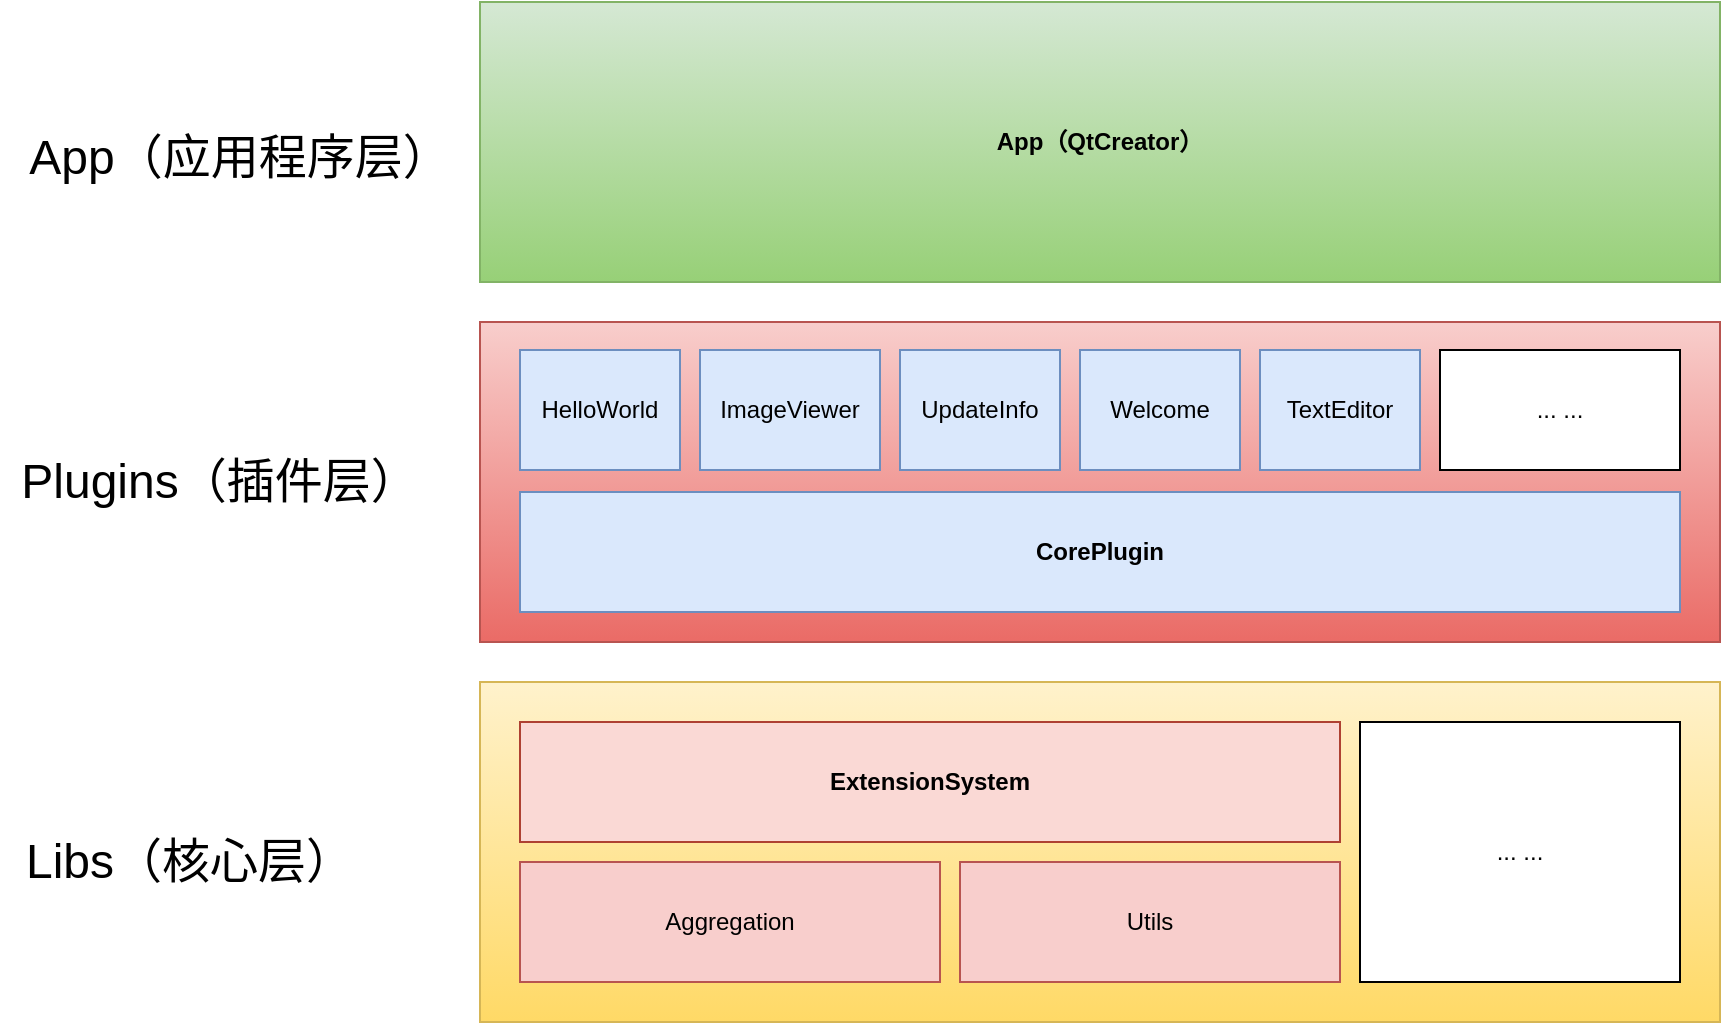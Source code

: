 <mxfile version="13.0.3" type="device" pages="2"><diagram id="DhCAvqDgZBbo-2aRNQwT" name="QtCreator插件框架概览图"><mxGraphModel dx="3376" dy="599" grid="1" gridSize="10" guides="1" tooltips="1" connect="1" arrows="1" fold="1" page="1" pageScale="1" pageWidth="2339" pageHeight="3300" math="0" shadow="0"><root><mxCell id="0"/><mxCell id="1" parent="0"/><mxCell id="v4AmDhJPBcJx7UNLTdjU-6" value="" style="rounded=0;whiteSpace=wrap;html=1;fillColor=#f8cecc;strokeColor=#b85450;gradientColor=#ea6b66;" parent="1" vertex="1"><mxGeometry x="-1490" y="430" width="620" height="160" as="geometry"/></mxCell><mxCell id="v4AmDhJPBcJx7UNLTdjU-9" value="&lt;b&gt;App（QtCreator）&lt;/b&gt;" style="rounded=0;whiteSpace=wrap;html=1;fillColor=#d5e8d4;strokeColor=#82b366;gradientColor=#97d077;" parent="1" vertex="1"><mxGeometry x="-1490" y="270" width="620" height="140" as="geometry"/></mxCell><mxCell id="v4AmDhJPBcJx7UNLTdjU-10" value="" style="rounded=0;whiteSpace=wrap;html=1;fillColor=#fff2cc;strokeColor=#d6b656;gradientColor=#ffd966;" parent="1" vertex="1"><mxGeometry x="-1490" y="610" width="620" height="170" as="geometry"/></mxCell><mxCell id="v4AmDhJPBcJx7UNLTdjU-12" value="&lt;span&gt;Aggregation&lt;/span&gt;" style="rounded=0;whiteSpace=wrap;html=1;fillColor=#f8cecc;strokeColor=#b85450;fontStyle=0" parent="1" vertex="1"><mxGeometry x="-1470" y="700" width="210" height="60" as="geometry"/></mxCell><mxCell id="v4AmDhJPBcJx7UNLTdjU-13" value="Utils" style="rounded=0;whiteSpace=wrap;html=1;fillColor=#f8cecc;strokeColor=#b85450;" parent="1" vertex="1"><mxGeometry x="-1250" y="700" width="190" height="60" as="geometry"/></mxCell><mxCell id="v4AmDhJPBcJx7UNLTdjU-14" value="&lt;span style=&quot;white-space: pre&quot;&gt;&lt;b&gt;ExtensionSystem&lt;/b&gt;&lt;/span&gt;" style="rounded=0;whiteSpace=wrap;html=1;fillColor=#fad9d5;strokeColor=#ae4132;" parent="1" vertex="1"><mxGeometry x="-1470" y="630" width="410" height="60" as="geometry"/></mxCell><mxCell id="v4AmDhJPBcJx7UNLTdjU-15" value="&lt;b&gt;CorePlugin&lt;/b&gt;" style="rounded=0;whiteSpace=wrap;html=1;fillColor=#dae8fc;strokeColor=#6c8ebf;" parent="1" vertex="1"><mxGeometry x="-1470" y="515" width="580" height="60" as="geometry"/></mxCell><mxCell id="v4AmDhJPBcJx7UNLTdjU-16" value="HelloWorld" style="rounded=0;whiteSpace=wrap;html=1;fillColor=#dae8fc;strokeColor=#6c8ebf;" parent="1" vertex="1"><mxGeometry x="-1470" y="444" width="80" height="60" as="geometry"/></mxCell><mxCell id="v4AmDhJPBcJx7UNLTdjU-17" value="ImageViewer" style="rounded=0;whiteSpace=wrap;html=1;fillColor=#dae8fc;strokeColor=#6c8ebf;" parent="1" vertex="1"><mxGeometry x="-1380" y="444" width="90" height="60" as="geometry"/></mxCell><mxCell id="v4AmDhJPBcJx7UNLTdjU-18" value="... ..." style="rounded=0;whiteSpace=wrap;html=1;" parent="1" vertex="1"><mxGeometry x="-1010" y="444" width="120" height="60" as="geometry"/></mxCell><mxCell id="v4AmDhJPBcJx7UNLTdjU-19" value="Libs（核心层）" style="text;html=1;strokeColor=none;fillColor=none;align=center;verticalAlign=middle;whiteSpace=wrap;rounded=0;fontSize=24;" parent="1" vertex="1"><mxGeometry x="-1720" y="682.5" width="170" height="35" as="geometry"/></mxCell><mxCell id="v4AmDhJPBcJx7UNLTdjU-20" value="Plugins（插件层）" style="text;html=1;strokeColor=none;fillColor=none;align=center;verticalAlign=middle;whiteSpace=wrap;rounded=0;fontSize=24;" parent="1" vertex="1"><mxGeometry x="-1730" y="492.5" width="220" height="35" as="geometry"/></mxCell><mxCell id="v4AmDhJPBcJx7UNLTdjU-21" value="App（应用程序层）" style="text;html=1;strokeColor=none;fillColor=none;align=center;verticalAlign=middle;whiteSpace=wrap;rounded=0;fontSize=24;" parent="1" vertex="1"><mxGeometry x="-1720" y="330" width="220" height="35" as="geometry"/></mxCell><mxCell id="v4AmDhJPBcJx7UNLTdjU-24" value="... ..." style="rounded=0;whiteSpace=wrap;html=1;fontSize=12;" parent="1" vertex="1"><mxGeometry x="-1050" y="630" width="160" height="130" as="geometry"/></mxCell><mxCell id="v4AmDhJPBcJx7UNLTdjU-25" value="UpdateInfo" style="rounded=0;whiteSpace=wrap;html=1;fillColor=#dae8fc;strokeColor=#6c8ebf;" parent="1" vertex="1"><mxGeometry x="-1280" y="444" width="80" height="60" as="geometry"/></mxCell><mxCell id="v4AmDhJPBcJx7UNLTdjU-26" value="Welcome" style="rounded=0;whiteSpace=wrap;html=1;fillColor=#dae8fc;strokeColor=#6c8ebf;" parent="1" vertex="1"><mxGeometry x="-1190" y="444" width="80" height="60" as="geometry"/></mxCell><mxCell id="v4AmDhJPBcJx7UNLTdjU-29" value="TextEditor" style="rounded=0;whiteSpace=wrap;html=1;fillColor=#dae8fc;strokeColor=#6c8ebf;" parent="1" vertex="1"><mxGeometry x="-1100" y="444" width="80" height="60" as="geometry"/></mxCell></root></mxGraphModel></diagram><diagram id="86yI1CHk3PKWhBan9ZUy" name="IPlugin"><mxGraphModel dx="1339" dy="856" grid="1" gridSize="10" guides="1" tooltips="1" connect="1" arrows="1" fold="1" page="1" pageScale="1" pageWidth="3300" pageHeight="4681" math="0" shadow="0"><root><mxCell id="OFC2VUGOO1ZE_wLaY9EO-0"/><mxCell id="OFC2VUGOO1ZE_wLaY9EO-1" parent="OFC2VUGOO1ZE_wLaY9EO-0"/><mxCell id="OFC2VUGOO1ZE_wLaY9EO-2" value="&lt;b&gt;IPlugin&lt;/b&gt;" style="rounded=0;whiteSpace=wrap;html=1;align=center;verticalAlign=top;" vertex="1" parent="OFC2VUGOO1ZE_wLaY9EO-1"><mxGeometry x="490" y="180" width="320" height="170" as="geometry"/></mxCell><mxCell id="OFC2VUGOO1ZE_wLaY9EO-11" style="edgeStyle=orthogonalEdgeStyle;rounded=0;orthogonalLoop=1;jettySize=auto;html=1;exitX=1;exitY=0.5;exitDx=0;exitDy=0;" edge="1" parent="OFC2VUGOO1ZE_wLaY9EO-1" source="OFC2VUGOO1ZE_wLaY9EO-8" target="OFC2VUGOO1ZE_wLaY9EO-9"><mxGeometry relative="1" as="geometry"><Array as="points"><mxPoint x="830" y="235"/><mxPoint x="830" y="445"/></Array></mxGeometry></mxCell><mxCell id="OFC2VUGOO1ZE_wLaY9EO-27" value="d指针" style="edgeLabel;html=1;align=center;verticalAlign=middle;resizable=0;points=[];" vertex="1" connectable="0" parent="OFC2VUGOO1ZE_wLaY9EO-11"><mxGeometry x="-0.116" relative="1" as="geometry"><mxPoint as="offset"/></mxGeometry></mxCell><mxCell id="OFC2VUGOO1ZE_wLaY9EO-8" value="&lt;pre style=&quot;margin-top: 0px ; margin-bottom: 0px&quot;&gt;&lt;span&gt;Internal&lt;/span&gt;::&lt;span&gt;IPluginPrivate&lt;/span&gt;&lt;span&gt; &lt;/span&gt;*d;&lt;/pre&gt;" style="rounded=0;whiteSpace=wrap;html=1;align=center;verticalAlign=middle;fillColor=#f5f5f5;strokeColor=#666666;fontColor=#333333;" vertex="1" parent="OFC2VUGOO1ZE_wLaY9EO-1"><mxGeometry x="525" y="210" width="250" height="50" as="geometry"/></mxCell><mxCell id="OFC2VUGOO1ZE_wLaY9EO-9" value="&lt;b&gt;IPluginPrivate&lt;/b&gt;" style="rounded=0;whiteSpace=wrap;html=1;align=center;verticalAlign=top;" vertex="1" parent="OFC2VUGOO1ZE_wLaY9EO-1"><mxGeometry x="490" y="390" width="320" height="110" as="geometry"/></mxCell><mxCell id="OFC2VUGOO1ZE_wLaY9EO-26" style="edgeStyle=orthogonalEdgeStyle;rounded=0;orthogonalLoop=1;jettySize=auto;html=1;exitX=1;exitY=0.5;exitDx=0;exitDy=0;entryX=0;entryY=0.25;entryDx=0;entryDy=0;" edge="1" parent="OFC2VUGOO1ZE_wLaY9EO-1" source="OFC2VUGOO1ZE_wLaY9EO-10" target="OFC2VUGOO1ZE_wLaY9EO-12"><mxGeometry relative="1" as="geometry"/></mxCell><mxCell id="OFC2VUGOO1ZE_wLaY9EO-10" value="&lt;pre style=&quot;margin-top: 0px ; margin-bottom: 0px&quot;&gt;&lt;span&gt;PluginSpec&lt;/span&gt;&lt;span&gt; &lt;/span&gt;*pluginSpec;&lt;/pre&gt;" style="rounded=0;whiteSpace=wrap;html=1;align=left;fillColor=#d5e8d4;strokeColor=#82b366;" vertex="1" parent="OFC2VUGOO1ZE_wLaY9EO-1"><mxGeometry x="590" y="450" width="150" height="40" as="geometry"/></mxCell><mxCell id="OFC2VUGOO1ZE_wLaY9EO-12" value="&lt;pre style=&quot;margin-top: 0px ; margin-bottom: 0px&quot;&gt;&lt;b&gt;PluginSpec&lt;/b&gt;&lt;/pre&gt;" style="rounded=0;whiteSpace=wrap;html=1;align=center;verticalAlign=top;" vertex="1" parent="OFC2VUGOO1ZE_wLaY9EO-1"><mxGeometry x="950" y="310" width="460" height="330" as="geometry"/></mxCell><mxCell id="OFC2VUGOO1ZE_wLaY9EO-18" style="edgeStyle=orthogonalEdgeStyle;rounded=0;orthogonalLoop=1;jettySize=auto;html=1;exitX=1;exitY=0.5;exitDx=0;exitDy=0;" edge="1" parent="OFC2VUGOO1ZE_wLaY9EO-1" source="OFC2VUGOO1ZE_wLaY9EO-13" target="OFC2VUGOO1ZE_wLaY9EO-16"><mxGeometry relative="1" as="geometry"><Array as="points"><mxPoint x="1480" y="435"/><mxPoint x="1480" y="875"/></Array></mxGeometry></mxCell><mxCell id="OFC2VUGOO1ZE_wLaY9EO-21" value="d指针" style="edgeLabel;html=1;align=center;verticalAlign=middle;resizable=0;points=[];" vertex="1" connectable="0" parent="OFC2VUGOO1ZE_wLaY9EO-18"><mxGeometry x="-0.056" y="1" relative="1" as="geometry"><mxPoint as="offset"/></mxGeometry></mxCell><mxCell id="OFC2VUGOO1ZE_wLaY9EO-13" value="&lt;pre style=&quot;margin-top: 0px ; margin-bottom: 0px&quot;&gt;&lt;span&gt;    Internal&lt;/span&gt;::&lt;span&gt;PluginSpecPrivate&lt;/span&gt;&lt;span&gt; &lt;/span&gt;*d;&lt;/pre&gt;" style="rounded=0;whiteSpace=wrap;html=1;align=center;verticalAlign=middle;fillColor=#f5f5f5;strokeColor=#666666;fontColor=#333333;" vertex="1" parent="OFC2VUGOO1ZE_wLaY9EO-1"><mxGeometry x="1030" y="400" width="330" height="40" as="geometry"/></mxCell><mxCell id="OFC2VUGOO1ZE_wLaY9EO-15" value="&lt;pre style=&quot;text-align: left ; margin-top: 0px ; margin-bottom: 0px&quot;&gt;    &lt;span style=&quot;font-style: italic&quot;&gt;friend&lt;/span&gt; &lt;span style=&quot;font-style: italic&quot;&gt;class&lt;/span&gt; PluginView;&lt;/pre&gt;&lt;br style=&quot;text-align: left&quot;&gt;&lt;pre style=&quot;text-align: left ; margin-top: 0px ; margin-bottom: 0px&quot;&gt;    &lt;span style=&quot;font-style: italic&quot;&gt;friend&lt;/span&gt; &lt;span style=&quot;font-style: italic&quot;&gt;class&lt;/span&gt; Internal::OptionsParser;&lt;/pre&gt;&lt;br style=&quot;text-align: left&quot;&gt;&lt;pre style=&quot;text-align: left ; margin-top: 0px ; margin-bottom: 0px&quot;&gt;    &lt;span style=&quot;font-style: italic&quot;&gt;friend&lt;/span&gt; &lt;span style=&quot;font-style: italic&quot;&gt;class&lt;/span&gt; Internal::PluginManagerPrivate;&lt;/pre&gt;&lt;br style=&quot;text-align: left&quot;&gt;&lt;pre style=&quot;text-align: left ; margin-top: 0px ; margin-bottom: 0px&quot;&gt;    &lt;span style=&quot;font-style: italic&quot;&gt;friend&lt;/span&gt; &lt;span style=&quot;font-style: italic&quot;&gt;class&lt;/span&gt; Internal::PluginSpecPrivate;&lt;/pre&gt;" style="rounded=1;whiteSpace=wrap;html=1;align=center;" vertex="1" parent="OFC2VUGOO1ZE_wLaY9EO-1"><mxGeometry x="1020" y="500" width="320" height="110" as="geometry"/></mxCell><mxCell id="OFC2VUGOO1ZE_wLaY9EO-16" value="&lt;pre style=&quot;margin-top: 0px ; margin-bottom: 0px&quot;&gt;&lt;span style=&quot;font-weight: 600&quot;&gt;PluginSpecPrivate&lt;/span&gt;&lt;/pre&gt;" style="rounded=0;whiteSpace=wrap;html=1;align=center;verticalAlign=top;" vertex="1" parent="OFC2VUGOO1ZE_wLaY9EO-1"><mxGeometry x="1030" y="750" width="420" height="400" as="geometry"/></mxCell><mxCell id="OFC2VUGOO1ZE_wLaY9EO-19" style="edgeStyle=orthogonalEdgeStyle;rounded=0;orthogonalLoop=1;jettySize=auto;html=1;exitX=0;exitY=0.5;exitDx=0;exitDy=0;entryX=0;entryY=0.474;entryDx=0;entryDy=0;entryPerimeter=0;" edge="1" parent="OFC2VUGOO1ZE_wLaY9EO-1" source="OFC2VUGOO1ZE_wLaY9EO-17" target="OFC2VUGOO1ZE_wLaY9EO-12"><mxGeometry relative="1" as="geometry"><Array as="points"><mxPoint x="900" y="1110"/><mxPoint x="900" y="466"/></Array></mxGeometry></mxCell><mxCell id="OFC2VUGOO1ZE_wLaY9EO-20" value="q指针" style="edgeLabel;html=1;align=center;verticalAlign=middle;resizable=0;points=[];" vertex="1" connectable="0" parent="OFC2VUGOO1ZE_wLaY9EO-19"><mxGeometry x="0.155" y="2" relative="1" as="geometry"><mxPoint y="1" as="offset"/></mxGeometry></mxCell><mxCell id="OFC2VUGOO1ZE_wLaY9EO-17" value="&lt;span&gt;PluginSpec&lt;/span&gt;&lt;span&gt; &lt;/span&gt;&lt;span&gt;*q;&lt;/span&gt;" style="rounded=0;whiteSpace=wrap;html=1;align=center;fillColor=#f5f5f5;strokeColor=#666666;fontColor=#333333;" vertex="1" parent="OFC2VUGOO1ZE_wLaY9EO-1"><mxGeometry x="1050" y="1090" width="380" height="40" as="geometry"/></mxCell><mxCell id="OFC2VUGOO1ZE_wLaY9EO-25" value="&lt;pre style=&quot;margin-top: 0px ; margin-bottom: 0px&quot;&gt;&lt;span&gt;QPluginLoader&lt;/span&gt;&lt;span&gt; &lt;/span&gt;loader;&lt;/pre&gt;&lt;pre style=&quot;margin-top: 0px ; margin-bottom: 0px&quot;&gt;&lt;br&gt;&lt;/pre&gt;&lt;pre style=&quot;margin-top: 0px ; margin-bottom: 0px&quot;&gt;&lt;span&gt;QVector&lt;/span&gt;&amp;lt;&lt;span&gt;PluginDependency&lt;/span&gt;&amp;gt;&lt;span&gt; &lt;/span&gt;dependencies;&lt;/pre&gt;&lt;pre style=&quot;margin-top: 0px ; margin-bottom: 0px&quot;&gt;&lt;br&gt;&lt;/pre&gt;&lt;pre style=&quot;margin-top: 0px ; margin-bottom: 0px&quot;&gt;&lt;pre style=&quot;margin-top: 0px ; margin-bottom: 0px&quot;&gt;&lt;span&gt;QJsonObject&lt;/span&gt;&lt;span&gt; &lt;/span&gt;metaData;&lt;/pre&gt;&lt;pre style=&quot;margin-top: 0px ; margin-bottom: 0px&quot;&gt;&lt;br&gt;&lt;/pre&gt;&lt;/pre&gt;&lt;pre style=&quot;margin-top: 0px ; margin-bottom: 0px&quot;&gt;&lt;pre style=&quot;margin-top: 0px ; margin-bottom: 0px&quot;&gt;&lt;span&gt;QHash&lt;/span&gt;&amp;lt;&lt;span&gt;PluginDependency&lt;/span&gt;,&lt;span&gt; &lt;/span&gt;&lt;span&gt;PluginSpec&lt;/span&gt;&lt;span&gt; &lt;/span&gt;*&amp;gt;&lt;span&gt; &lt;/span&gt;dependencySpecs;&lt;/pre&gt;&lt;pre style=&quot;margin-top: 0px ; margin-bottom: 0px&quot;&gt;&lt;br&gt;&lt;/pre&gt;&lt;pre style=&quot;margin-top: 0px ; margin-bottom: 0px&quot;&gt;&lt;pre style=&quot;margin-top: 0px ; margin-bottom: 0px&quot;&gt;&lt;span&gt;PluginSpec&lt;/span&gt;::&lt;span&gt;PluginArgumentDescriptions&lt;/span&gt;&lt;span&gt; &lt;/span&gt;argumentDescriptions;&lt;/pre&gt;&lt;pre style=&quot;margin-top: 0px ; margin-bottom: 0px&quot;&gt;&lt;br&gt;&lt;/pre&gt;&lt;pre style=&quot;margin-top: 0px ; margin-bottom: 0px&quot;&gt;&lt;pre style=&quot;margin-top: 0px ; margin-bottom: 0px&quot;&gt;&lt;span&gt;IPlugin&lt;/span&gt;&lt;span&gt; &lt;/span&gt;*plugin&lt;span&gt; &lt;/span&gt;=&lt;span&gt; &lt;/span&gt;&lt;span style=&quot;font-style: italic&quot;&gt;nullptr&lt;/span&gt;;&lt;/pre&gt;&lt;pre style=&quot;margin-top: 0px ; margin-bottom: 0px&quot;&gt;&lt;br&gt;&lt;/pre&gt;&lt;pre style=&quot;margin-top: 0px ; margin-bottom: 0px&quot;&gt;&lt;span&gt;PluginSpec&lt;/span&gt;::&lt;span&gt;State&lt;/span&gt;&lt;span&gt; &lt;/span&gt;state&lt;span&gt; &lt;/span&gt;=&lt;span&gt; &lt;/span&gt;&lt;span&gt;PluginSpec&lt;/span&gt;::&lt;span style=&quot;font-style: italic&quot;&gt;Invalid&lt;/span&gt;;&lt;/pre&gt;&lt;pre style=&quot;margin-top: 0px ; margin-bottom: 0px&quot;&gt;&lt;br&gt;&lt;/pre&gt;&lt;pre style=&quot;margin-top: 0px ; margin-bottom: 0px&quot;&gt;&lt;span&gt;QRegularExpression&lt;/span&gt;&lt;span&gt; &lt;/span&gt;platformSpecification;&lt;/pre&gt;&lt;pre style=&quot;margin-top: 0px ; margin-bottom: 0px&quot;&gt;&lt;br&gt;&lt;/pre&gt;&lt;pre style=&quot;margin-top: 0px ; margin-bottom: 0px&quot;&gt;// ......&lt;/pre&gt;&lt;/pre&gt;&lt;/pre&gt;&lt;/pre&gt;" style="rounded=0;whiteSpace=wrap;html=1;fillColor=#dae8fc;align=left;strokeColor=#6c8ebf;verticalAlign=top;" vertex="1" parent="OFC2VUGOO1ZE_wLaY9EO-1"><mxGeometry x="1045" y="800" width="390" height="250" as="geometry"/></mxCell><mxCell id="OFC2VUGOO1ZE_wLaY9EO-30" value="&lt;pre style=&quot;text-align: left ; margin-top: 0px ; margin-bottom: 0px&quot;&gt;&lt;span style=&quot;font-style: italic&quot;&gt;friend&lt;/span&gt; &lt;span style=&quot;font-style: italic&quot;&gt;class&lt;/span&gt; Internal::PluginSpecPrivate;&lt;/pre&gt;" style="rounded=1;whiteSpace=wrap;html=1;align=center;" vertex="1" parent="OFC2VUGOO1ZE_wLaY9EO-1"><mxGeometry x="510" y="280" width="280" height="60" as="geometry"/></mxCell><mxCell id="OFC2VUGOO1ZE_wLaY9EO-31" value="表示私有成员" style="rounded=0;whiteSpace=wrap;html=1;fillColor=#f5f5f5;align=center;strokeColor=#666666;fontColor=#333333;" vertex="1" parent="OFC2VUGOO1ZE_wLaY9EO-1"><mxGeometry x="890" y="40" width="400" height="60" as="geometry"/></mxCell><mxCell id="OFC2VUGOO1ZE_wLaY9EO-32" value="表示共有成员" style="rounded=0;whiteSpace=wrap;html=1;fillColor=#d5e8d4;align=center;strokeColor=#82b366;" vertex="1" parent="OFC2VUGOO1ZE_wLaY9EO-1"><mxGeometry x="890" y="110" width="400" height="60" as="geometry"/></mxCell><mxCell id="OFC2VUGOO1ZE_wLaY9EO-33" value="表示友元类" style="rounded=1;whiteSpace=wrap;html=1;align=center;" vertex="1" parent="OFC2VUGOO1ZE_wLaY9EO-1"><mxGeometry x="890" y="190" width="400" height="60" as="geometry"/></mxCell></root></mxGraphModel></diagram></mxfile>